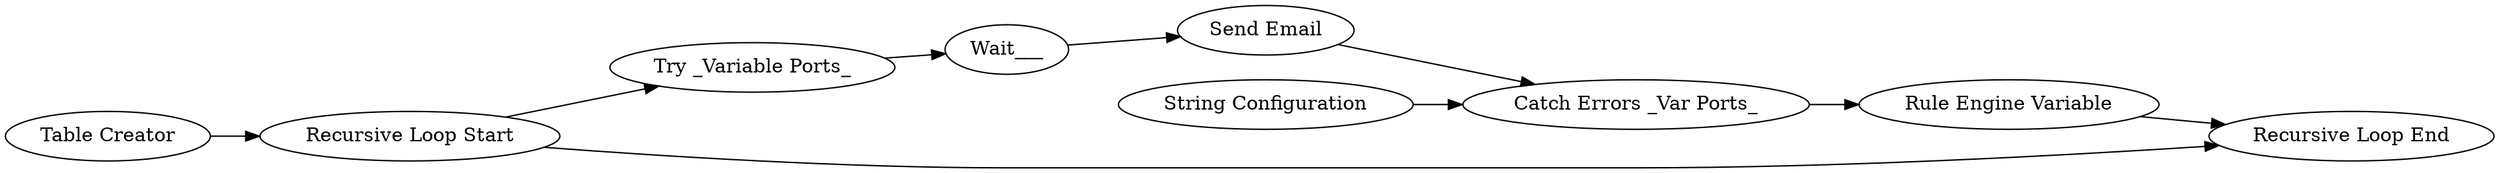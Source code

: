 digraph {
	17 -> 15
	9 -> 14
	9 -> 17
	13 -> 7
	7 -> 11
	15 -> 16
	11 -> 14
	16 -> 7
	1 -> 9
	16 [label="Send Email"]
	13 [label="String Configuration"]
	1 [label="Table Creator"]
	7 [label="Catch Errors _Var Ports_"]
	9 [label="Recursive Loop Start"]
	11 [label="Rule Engine Variable"]
	15 [label=Wait___]
	14 [label="Recursive Loop End"]
	17 [label="Try _Variable Ports_"]
	rankdir=LR
}
